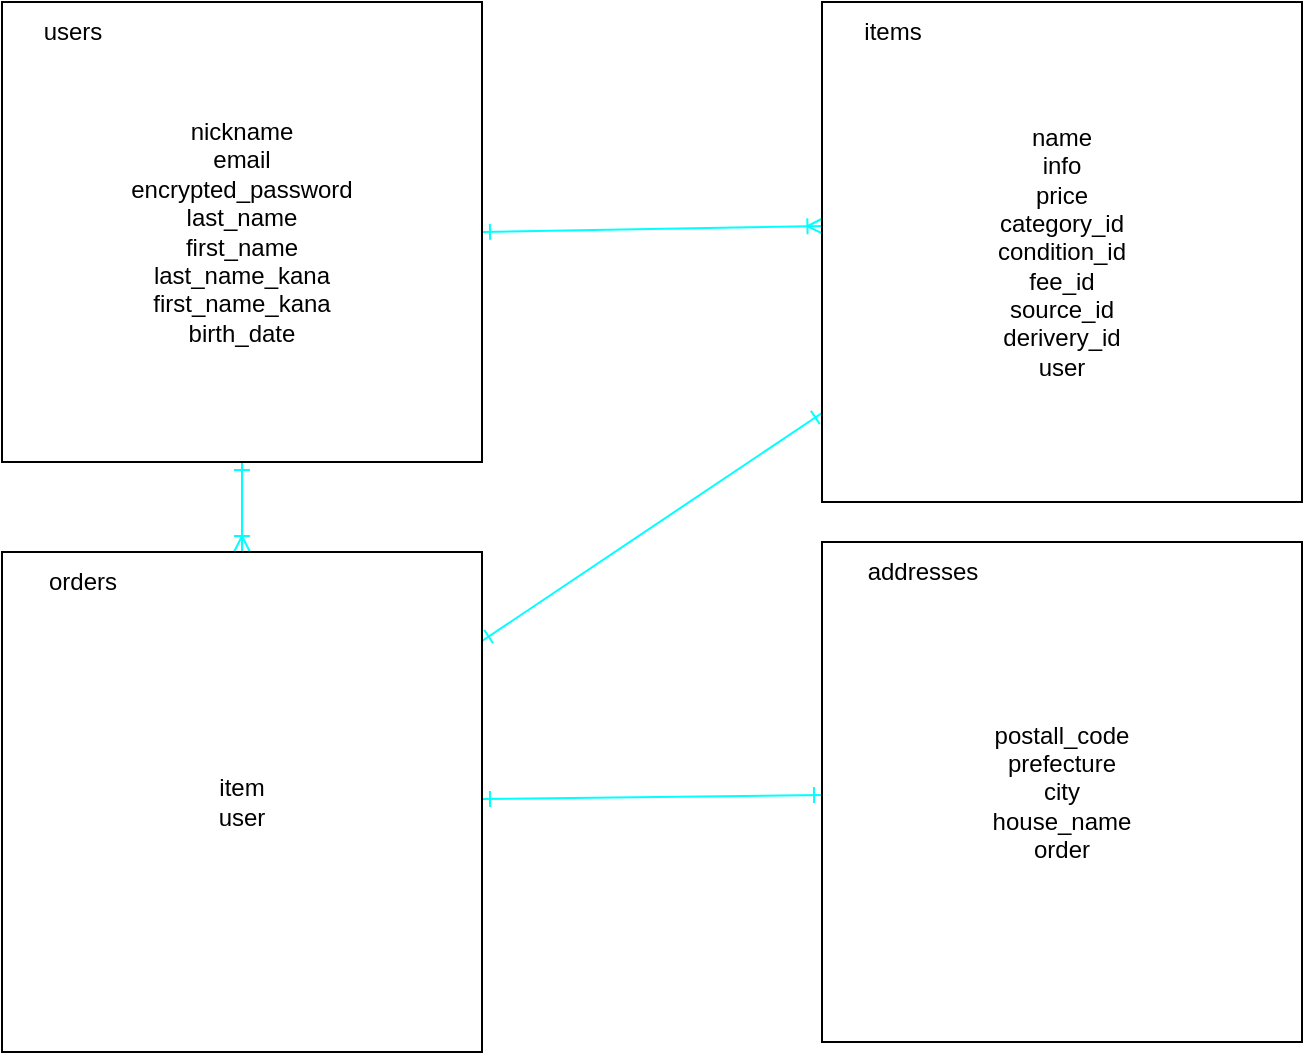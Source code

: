 <mxfile>
    <diagram id="KFHvuF5gu2eqG4kX2kaY" name="ページ1">
        <mxGraphModel dx="994" dy="419" grid="1" gridSize="10" guides="1" tooltips="1" connect="1" arrows="1" fold="1" page="1" pageScale="1" pageWidth="827" pageHeight="1169" math="0" shadow="0">
            <root>
                <mxCell id="0"/>
                <mxCell id="1" parent="0"/>
                <mxCell id="mR_twQt2U2KJQ_dH8-hi-52" value="" style="edgeStyle=none;html=1;startArrow=ERone;startFill=0;endArrow=ERoneToMany;endFill=0;strokeColor=#00FFFF;" edge="1" parent="1" source="mR_twQt2U2KJQ_dH8-hi-43" target="mR_twQt2U2KJQ_dH8-hi-50">
                    <mxGeometry relative="1" as="geometry"/>
                </mxCell>
                <mxCell id="mR_twQt2U2KJQ_dH8-hi-55" style="edgeStyle=none;html=1;exitX=1;exitY=0.5;exitDx=0;exitDy=0;entryX=0.003;entryY=0.448;entryDx=0;entryDy=0;entryPerimeter=0;startArrow=ERone;startFill=0;endArrow=ERoneToMany;endFill=0;fillColor=#f5f5f5;strokeColor=#00FFFF;" edge="1" parent="1" source="mR_twQt2U2KJQ_dH8-hi-43" target="mR_twQt2U2KJQ_dH8-hi-44">
                    <mxGeometry relative="1" as="geometry"/>
                </mxCell>
                <mxCell id="mR_twQt2U2KJQ_dH8-hi-43" value="nickname&lt;br&gt;email&lt;br&gt;encrypted_password&lt;br&gt;last_name&lt;br&gt;first_name&lt;br&gt;last_name_kana&lt;br&gt;first_name_kana&lt;br&gt;birth_date" style="rounded=0;whiteSpace=wrap;html=1;" vertex="1" parent="1">
                    <mxGeometry x="110" y="80" width="240" height="230" as="geometry"/>
                </mxCell>
                <mxCell id="mR_twQt2U2KJQ_dH8-hi-66" style="edgeStyle=none;html=1;startArrow=ERone;startFill=0;endArrow=ERone;endFill=0;strokeColor=#00FFFF;" edge="1" parent="1" source="mR_twQt2U2KJQ_dH8-hi-44" target="mR_twQt2U2KJQ_dH8-hi-50">
                    <mxGeometry relative="1" as="geometry"/>
                </mxCell>
                <mxCell id="mR_twQt2U2KJQ_dH8-hi-44" value="name&lt;br&gt;info&lt;br&gt;price&lt;br&gt;category_id&lt;br&gt;condition_id&lt;br&gt;fee_id&lt;br&gt;source_id&lt;br&gt;derivery_id&lt;br&gt;user" style="rounded=0;whiteSpace=wrap;html=1;" vertex="1" parent="1">
                    <mxGeometry x="520" y="80" width="240" height="250" as="geometry"/>
                </mxCell>
                <mxCell id="mR_twQt2U2KJQ_dH8-hi-51" value="" style="edgeStyle=none;html=1;startArrow=ERone;startFill=0;endArrow=ERone;endFill=0;strokeColor=#00FFFF;" edge="1" parent="1" source="mR_twQt2U2KJQ_dH8-hi-46" target="mR_twQt2U2KJQ_dH8-hi-50">
                    <mxGeometry relative="1" as="geometry"/>
                </mxCell>
                <mxCell id="mR_twQt2U2KJQ_dH8-hi-46" value="postall_code&lt;br&gt;prefecture&lt;br&gt;city&lt;br&gt;house_name&lt;br&gt;order" style="rounded=0;whiteSpace=wrap;html=1;" vertex="1" parent="1">
                    <mxGeometry x="520" y="350" width="240" height="250" as="geometry"/>
                </mxCell>
                <mxCell id="mR_twQt2U2KJQ_dH8-hi-50" value="item&lt;br&gt;user" style="rounded=0;whiteSpace=wrap;html=1;" vertex="1" parent="1">
                    <mxGeometry x="110" y="355" width="240" height="250" as="geometry"/>
                </mxCell>
                <mxCell id="mR_twQt2U2KJQ_dH8-hi-56" value="users" style="text;html=1;align=center;verticalAlign=middle;resizable=0;points=[];autosize=1;strokeColor=none;fillColor=none;" vertex="1" parent="1">
                    <mxGeometry x="120" y="80" width="50" height="30" as="geometry"/>
                </mxCell>
                <mxCell id="mR_twQt2U2KJQ_dH8-hi-59" value="items" style="text;html=1;align=center;verticalAlign=middle;resizable=0;points=[];autosize=1;strokeColor=none;fillColor=none;" vertex="1" parent="1">
                    <mxGeometry x="530" y="80" width="50" height="30" as="geometry"/>
                </mxCell>
                <mxCell id="mR_twQt2U2KJQ_dH8-hi-61" value="orders" style="text;html=1;align=center;verticalAlign=middle;resizable=0;points=[];autosize=1;strokeColor=none;fillColor=none;" vertex="1" parent="1">
                    <mxGeometry x="120" y="355" width="60" height="30" as="geometry"/>
                </mxCell>
                <mxCell id="mR_twQt2U2KJQ_dH8-hi-65" value="addresses" style="text;html=1;align=center;verticalAlign=middle;resizable=0;points=[];autosize=1;strokeColor=none;fillColor=none;" vertex="1" parent="1">
                    <mxGeometry x="530" y="350" width="80" height="30" as="geometry"/>
                </mxCell>
            </root>
        </mxGraphModel>
    </diagram>
    <diagram id="loax3T0BJk1WP8qXlo1q" name="ページ2">
        <mxGraphModel grid="1" page="1" gridSize="10" guides="1" tooltips="1" connect="1" arrows="1" fold="1" pageScale="1" pageWidth="827" pageHeight="1169" math="0" shadow="0">
            <root>
                <mxCell id="0"/>
                <mxCell id="1" parent="0"/>
            </root>
        </mxGraphModel>
    </diagram>
</mxfile>
